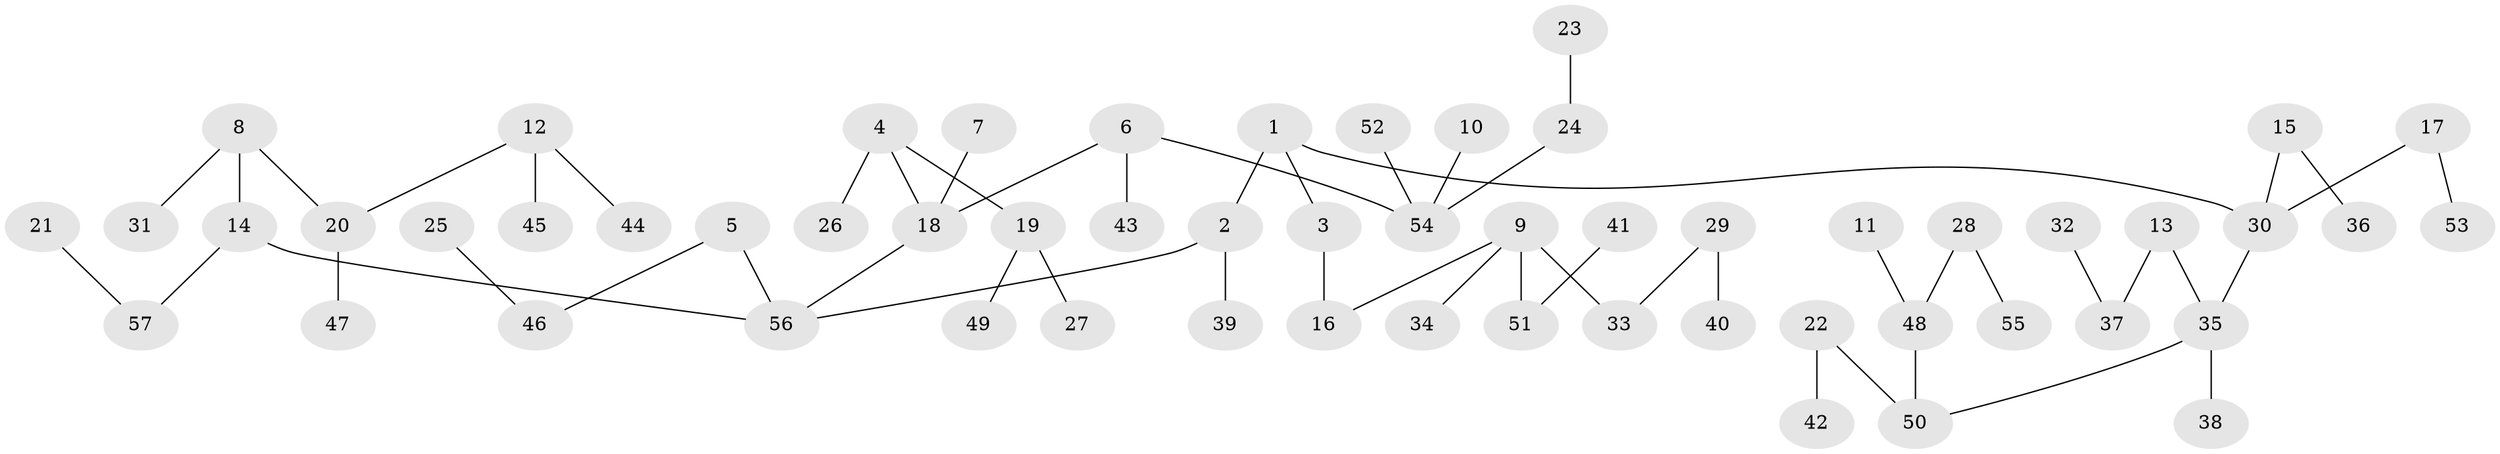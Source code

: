 // original degree distribution, {3: 0.1504424778761062, 2: 0.2920353982300885, 6: 0.02654867256637168, 5: 0.017699115044247787, 4: 0.061946902654867256, 1: 0.45132743362831856}
// Generated by graph-tools (version 1.1) at 2025/02/03/09/25 03:02:21]
// undirected, 57 vertices, 56 edges
graph export_dot {
graph [start="1"]
  node [color=gray90,style=filled];
  1;
  2;
  3;
  4;
  5;
  6;
  7;
  8;
  9;
  10;
  11;
  12;
  13;
  14;
  15;
  16;
  17;
  18;
  19;
  20;
  21;
  22;
  23;
  24;
  25;
  26;
  27;
  28;
  29;
  30;
  31;
  32;
  33;
  34;
  35;
  36;
  37;
  38;
  39;
  40;
  41;
  42;
  43;
  44;
  45;
  46;
  47;
  48;
  49;
  50;
  51;
  52;
  53;
  54;
  55;
  56;
  57;
  1 -- 2 [weight=1.0];
  1 -- 3 [weight=1.0];
  1 -- 30 [weight=1.0];
  2 -- 39 [weight=1.0];
  2 -- 56 [weight=1.0];
  3 -- 16 [weight=1.0];
  4 -- 18 [weight=1.0];
  4 -- 19 [weight=1.0];
  4 -- 26 [weight=1.0];
  5 -- 46 [weight=1.0];
  5 -- 56 [weight=1.0];
  6 -- 18 [weight=1.0];
  6 -- 43 [weight=1.0];
  6 -- 54 [weight=1.0];
  7 -- 18 [weight=1.0];
  8 -- 14 [weight=1.0];
  8 -- 20 [weight=1.0];
  8 -- 31 [weight=1.0];
  9 -- 16 [weight=1.0];
  9 -- 33 [weight=1.0];
  9 -- 34 [weight=1.0];
  9 -- 51 [weight=1.0];
  10 -- 54 [weight=1.0];
  11 -- 48 [weight=1.0];
  12 -- 20 [weight=1.0];
  12 -- 44 [weight=1.0];
  12 -- 45 [weight=1.0];
  13 -- 35 [weight=1.0];
  13 -- 37 [weight=1.0];
  14 -- 56 [weight=1.0];
  14 -- 57 [weight=1.0];
  15 -- 30 [weight=1.0];
  15 -- 36 [weight=1.0];
  17 -- 30 [weight=1.0];
  17 -- 53 [weight=1.0];
  18 -- 56 [weight=1.0];
  19 -- 27 [weight=1.0];
  19 -- 49 [weight=1.0];
  20 -- 47 [weight=1.0];
  21 -- 57 [weight=1.0];
  22 -- 42 [weight=1.0];
  22 -- 50 [weight=1.0];
  23 -- 24 [weight=1.0];
  24 -- 54 [weight=1.0];
  25 -- 46 [weight=1.0];
  28 -- 48 [weight=1.0];
  28 -- 55 [weight=1.0];
  29 -- 33 [weight=1.0];
  29 -- 40 [weight=1.0];
  30 -- 35 [weight=1.0];
  32 -- 37 [weight=1.0];
  35 -- 38 [weight=1.0];
  35 -- 50 [weight=1.0];
  41 -- 51 [weight=1.0];
  48 -- 50 [weight=1.0];
  52 -- 54 [weight=1.0];
}
